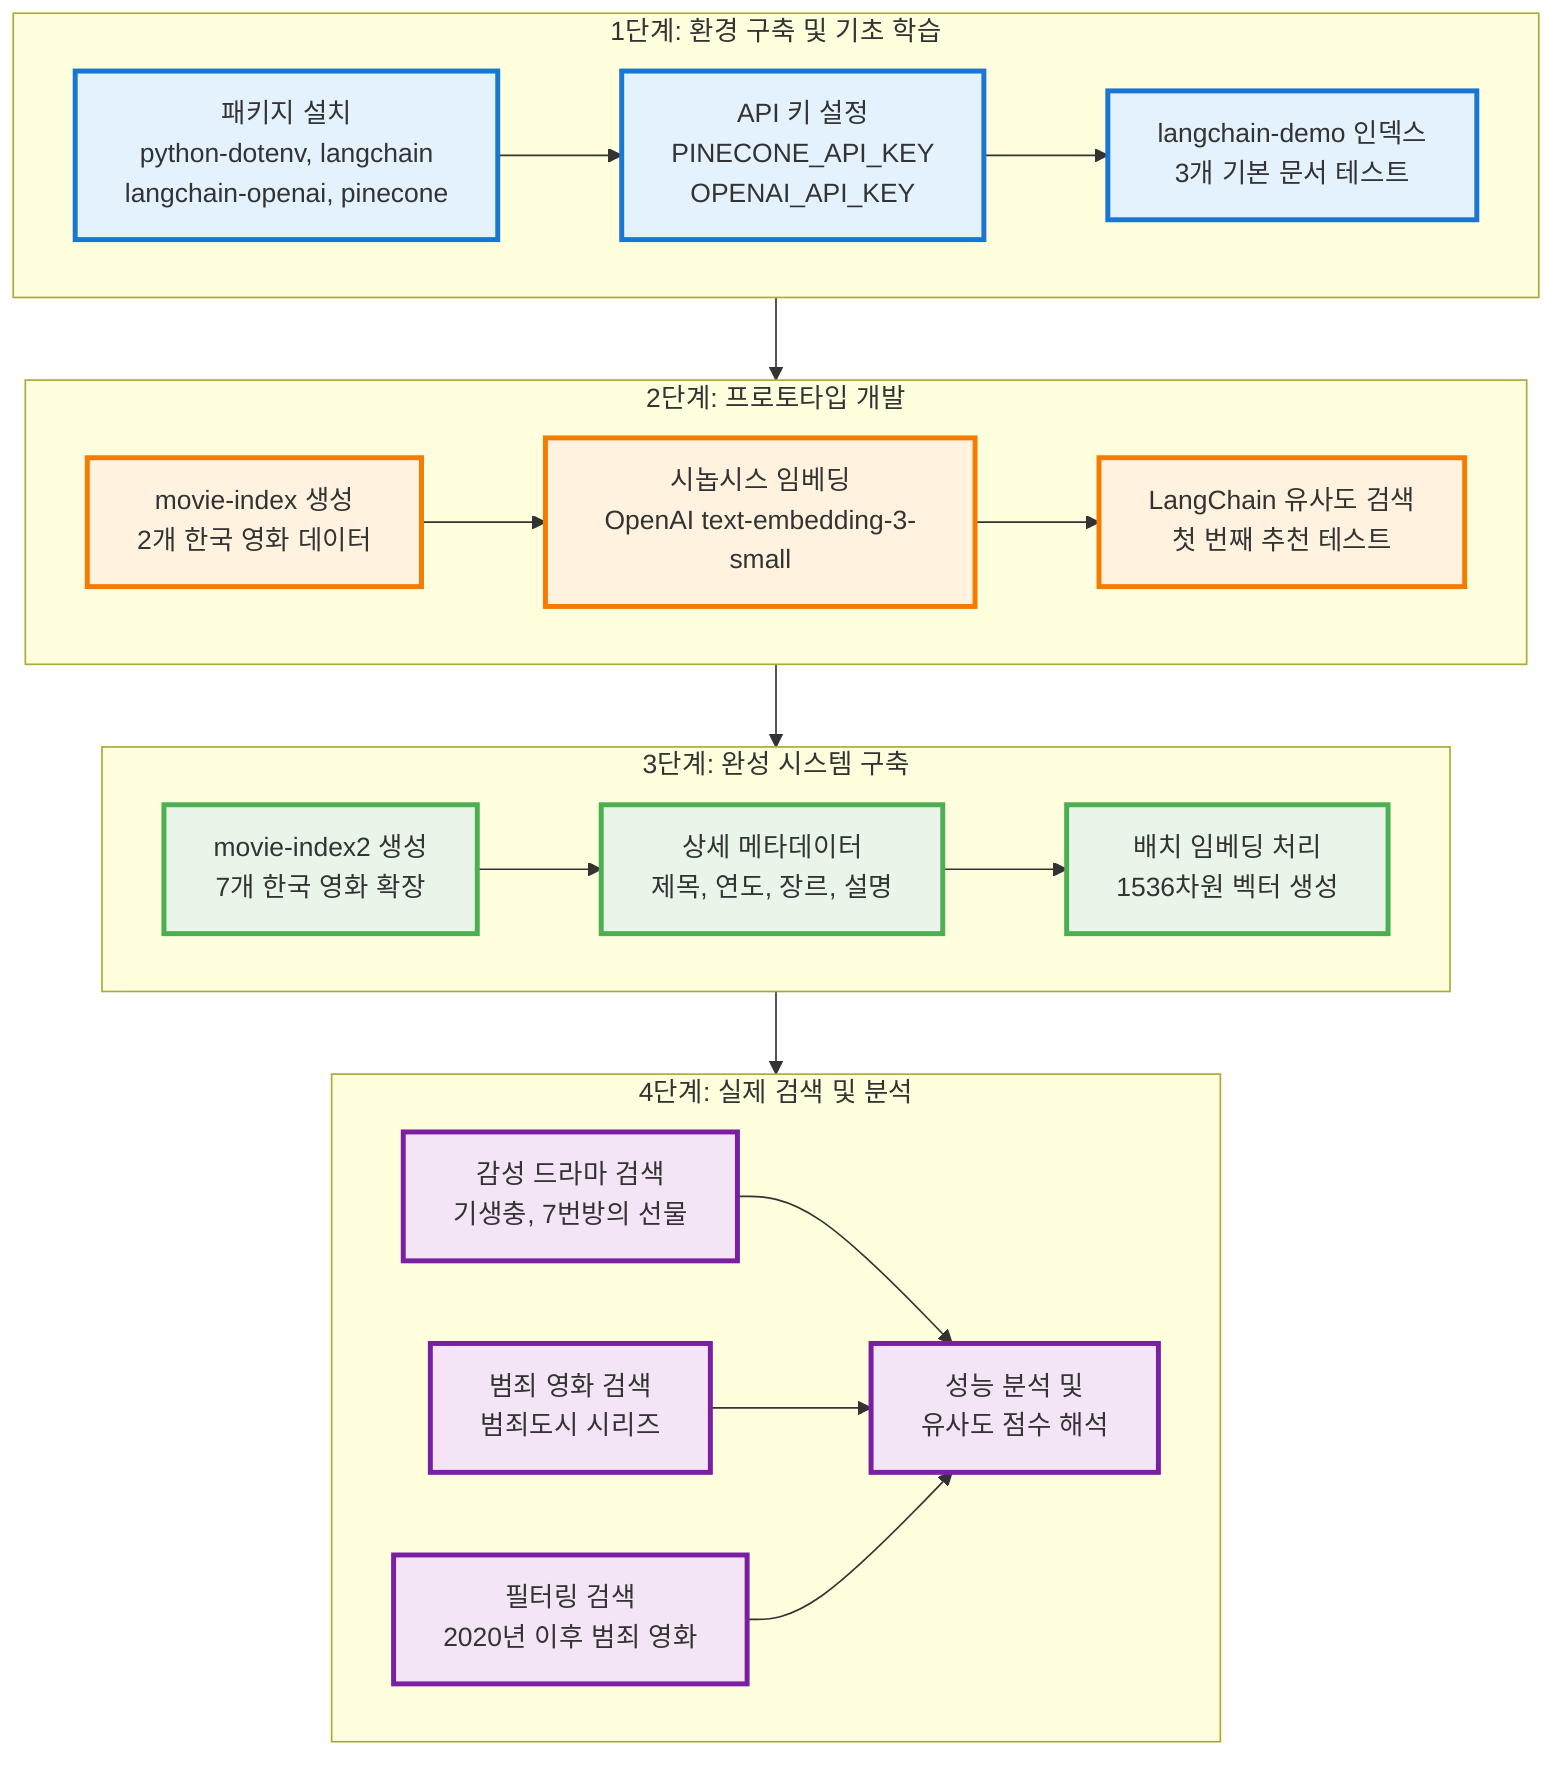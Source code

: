 flowchart TD
    subgraph Phase1["1단계: 환경 구축 및 기초 학습"]
        SETUP[패키지 설치<br/>python-dotenv, langchain<br/>langchain-openai, pinecone]
        API[API 키 설정<br/>PINECONE_API_KEY<br/>OPENAI_API_KEY]
        DEMO[langchain-demo 인덱스<br/>3개 기본 문서 테스트]
        
        SETUP --> API
        API --> DEMO
    end
    
    subgraph Phase2["2단계: 프로토타입 개발"]
        MOVIE1[movie-index 생성<br/>2개 한국 영화 데이터]
        EMBED1[시놉시스 임베딩<br/>OpenAI text-embedding-3-small]
        TEST1[LangChain 유사도 검색<br/>첫 번째 추천 테스트]
        
        MOVIE1 --> EMBED1
        EMBED1 --> TEST1
    end
    
    subgraph Phase3["3단계: 완성 시스템 구축"]
        MOVIE2[movie-index2 생성<br/>7개 한국 영화 확장]
        METADATA[상세 메타데이터<br/>제목, 연도, 장르, 설명]
        BATCH[배치 임베딩 처리<br/>1536차원 벡터 생성]
        
        MOVIE2 --> METADATA
        METADATA --> BATCH
    end
    
    subgraph Phase4["4단계: 실제 검색 및 분석"]
        SEARCH1[감성 드라마 검색<br/>기생충, 7번방의 선물]
        SEARCH2[범죄 영화 검색<br/>범죄도시 시리즈]
        FILTER[필터링 검색<br/>2020년 이후 범죄 영화]
        ANALYSIS[성능 분석 및<br/>유사도 점수 해석]
        
        SEARCH1 --> ANALYSIS
        SEARCH2 --> ANALYSIS
        FILTER --> ANALYSIS
    end
    
    Phase1 --> Phase2
    Phase2 --> Phase3
    Phase3 --> Phase4
    
    classDef setupStyle fill:#e3f2fd,stroke:#1976d2,stroke-width:3px
    classDef protoStyle fill:#fff3e0,stroke:#f57c00,stroke-width:3px
    classDef systemStyle fill:#e8f5e8,stroke:#4caf50,stroke-width:3px
    classDef testStyle fill:#f3e5f5,stroke:#7b1fa2,stroke-width:3px
    
    class SETUP,API,DEMO setupStyle
    class MOVIE1,EMBED1,TEST1 protoStyle
    class MOVIE2,METADATA,BATCH systemStyle
    class SEARCH1,SEARCH2,FILTER,ANALYSIS testStyle